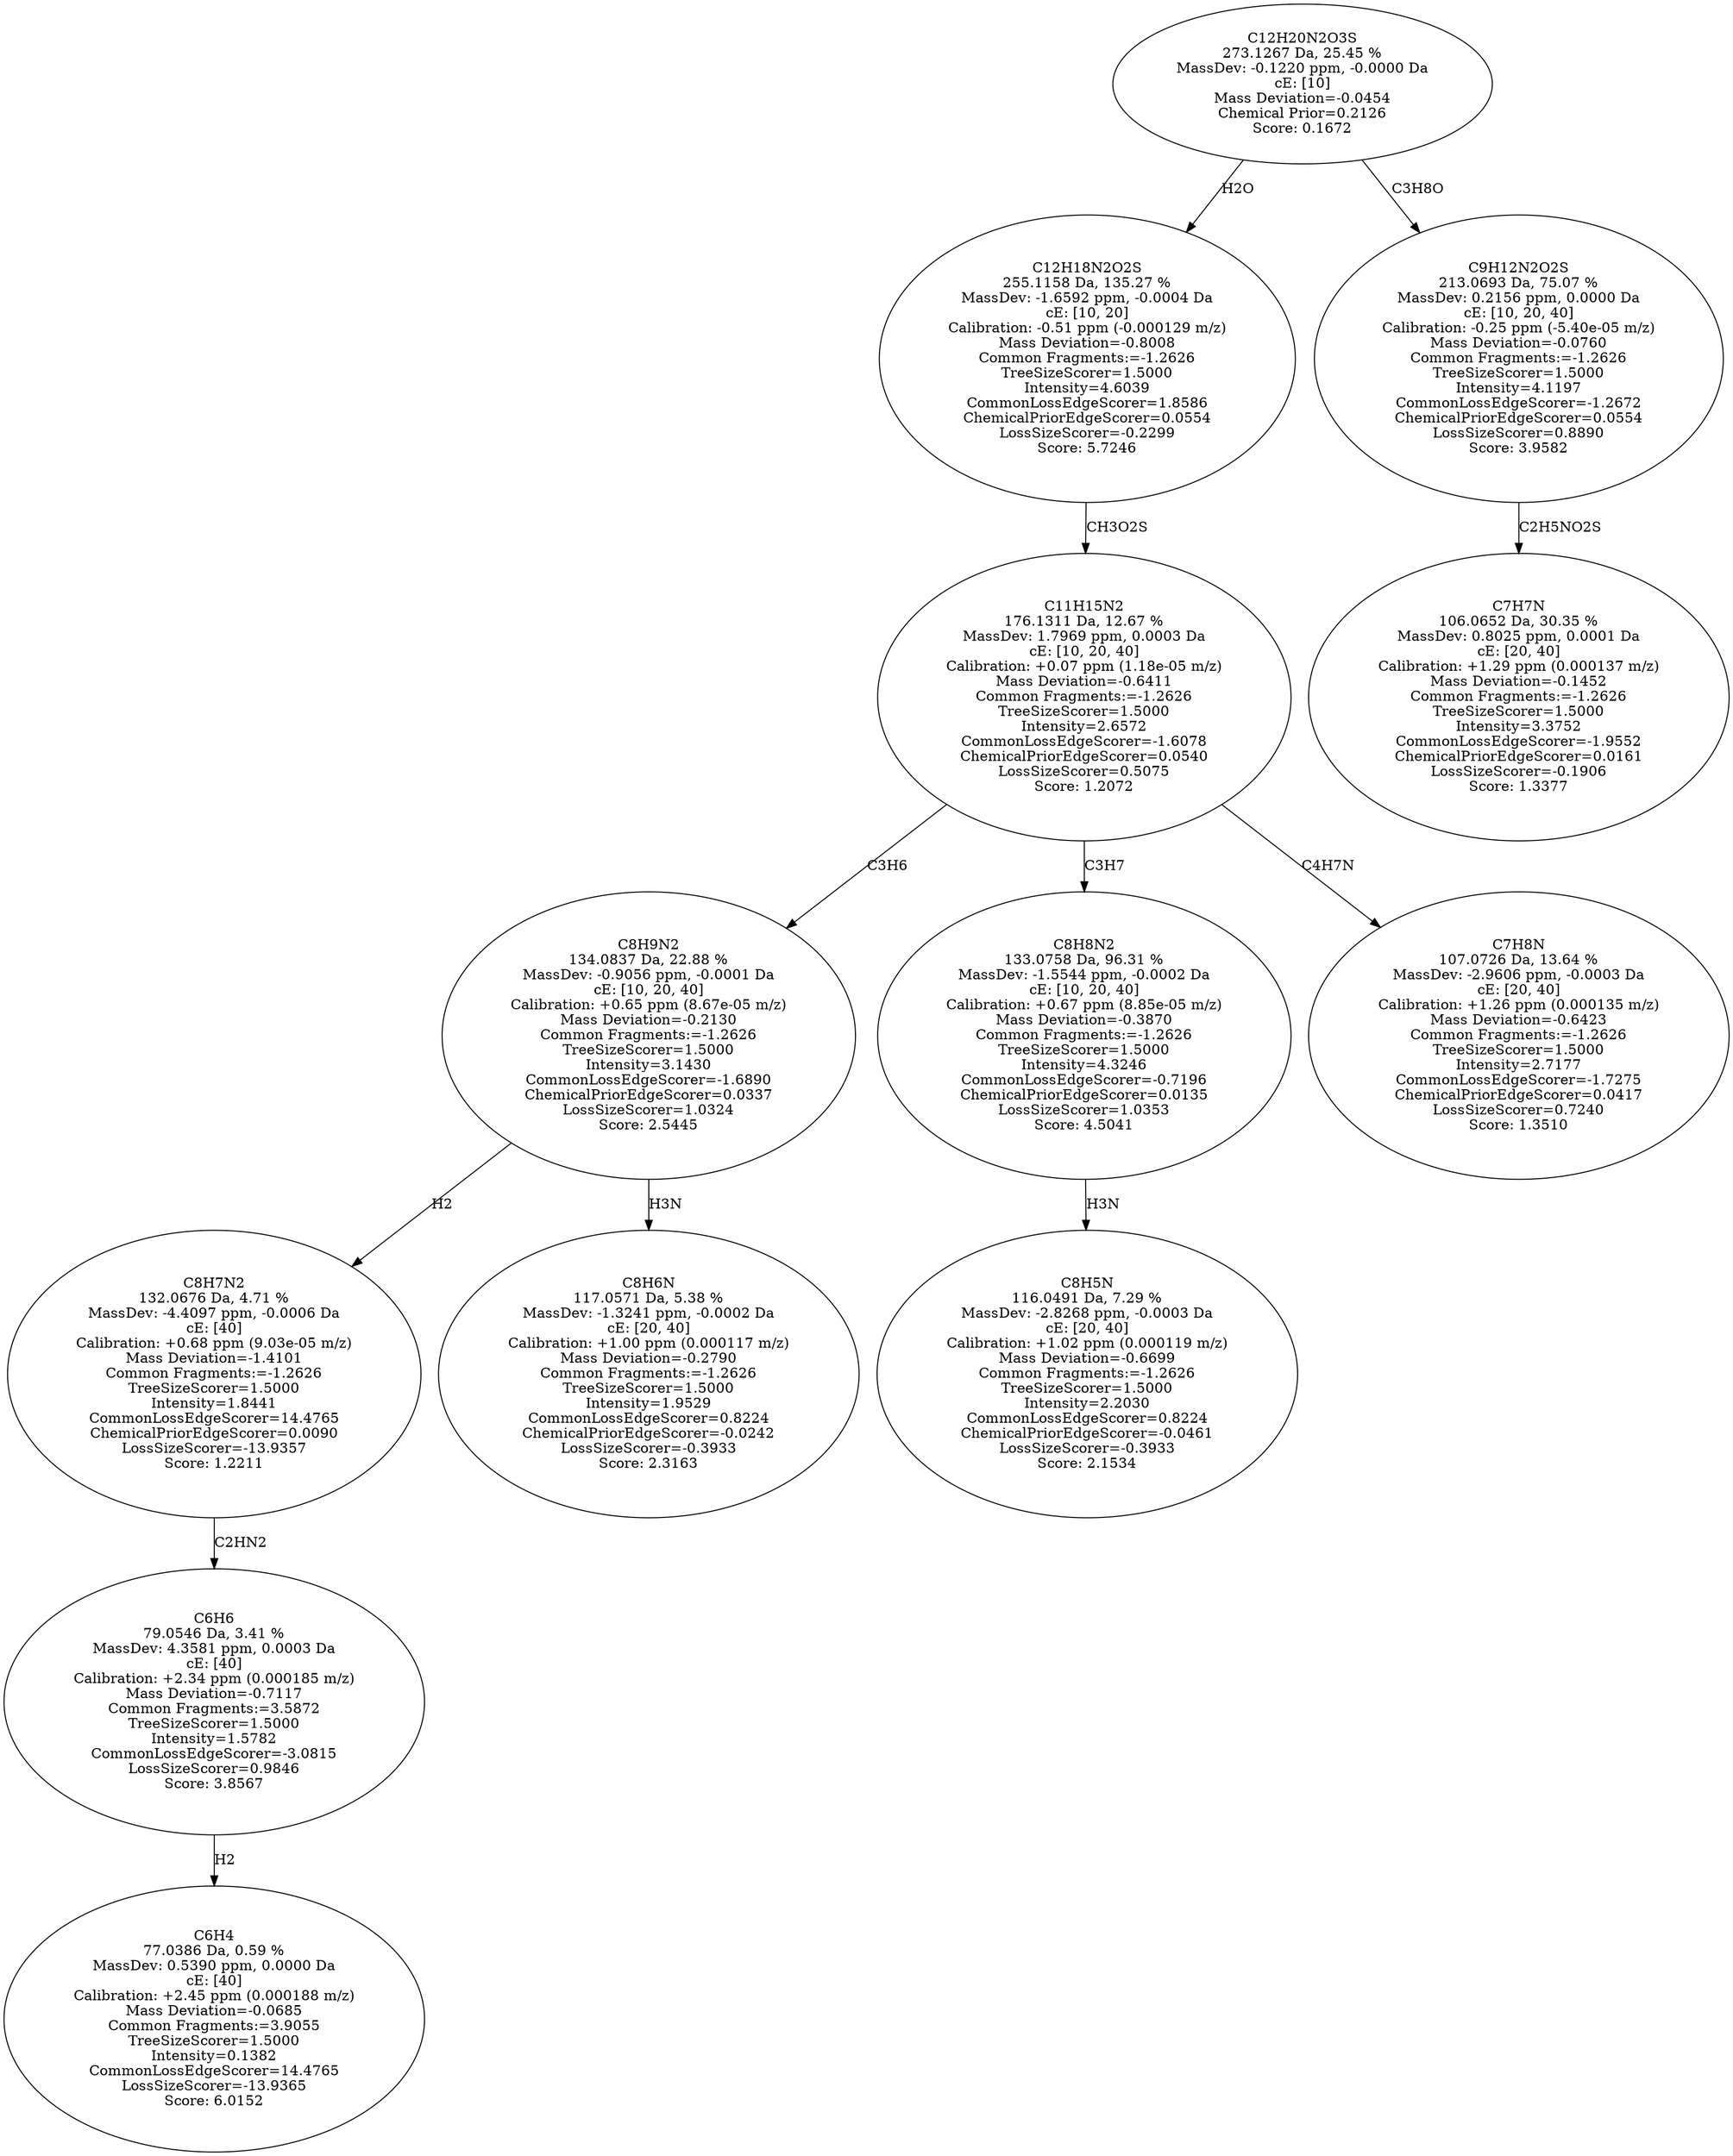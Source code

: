strict digraph {
v1 [label="C6H4\n77.0386 Da, 0.59 %\nMassDev: 0.5390 ppm, 0.0000 Da\ncE: [40]\nCalibration: +2.45 ppm (0.000188 m/z)\nMass Deviation=-0.0685\nCommon Fragments:=3.9055\nTreeSizeScorer=1.5000\nIntensity=0.1382\nCommonLossEdgeScorer=14.4765\nLossSizeScorer=-13.9365\nScore: 6.0152"];
v2 [label="C6H6\n79.0546 Da, 3.41 %\nMassDev: 4.3581 ppm, 0.0003 Da\ncE: [40]\nCalibration: +2.34 ppm (0.000185 m/z)\nMass Deviation=-0.7117\nCommon Fragments:=3.5872\nTreeSizeScorer=1.5000\nIntensity=1.5782\nCommonLossEdgeScorer=-3.0815\nLossSizeScorer=0.9846\nScore: 3.8567"];
v3 [label="C8H7N2\n132.0676 Da, 4.71 %\nMassDev: -4.4097 ppm, -0.0006 Da\ncE: [40]\nCalibration: +0.68 ppm (9.03e-05 m/z)\nMass Deviation=-1.4101\nCommon Fragments:=-1.2626\nTreeSizeScorer=1.5000\nIntensity=1.8441\nCommonLossEdgeScorer=14.4765\nChemicalPriorEdgeScorer=0.0090\nLossSizeScorer=-13.9357\nScore: 1.2211"];
v4 [label="C8H6N\n117.0571 Da, 5.38 %\nMassDev: -1.3241 ppm, -0.0002 Da\ncE: [20, 40]\nCalibration: +1.00 ppm (0.000117 m/z)\nMass Deviation=-0.2790\nCommon Fragments:=-1.2626\nTreeSizeScorer=1.5000\nIntensity=1.9529\nCommonLossEdgeScorer=0.8224\nChemicalPriorEdgeScorer=-0.0242\nLossSizeScorer=-0.3933\nScore: 2.3163"];
v5 [label="C8H9N2\n134.0837 Da, 22.88 %\nMassDev: -0.9056 ppm, -0.0001 Da\ncE: [10, 20, 40]\nCalibration: +0.65 ppm (8.67e-05 m/z)\nMass Deviation=-0.2130\nCommon Fragments:=-1.2626\nTreeSizeScorer=1.5000\nIntensity=3.1430\nCommonLossEdgeScorer=-1.6890\nChemicalPriorEdgeScorer=0.0337\nLossSizeScorer=1.0324\nScore: 2.5445"];
v6 [label="C8H5N\n116.0491 Da, 7.29 %\nMassDev: -2.8268 ppm, -0.0003 Da\ncE: [20, 40]\nCalibration: +1.02 ppm (0.000119 m/z)\nMass Deviation=-0.6699\nCommon Fragments:=-1.2626\nTreeSizeScorer=1.5000\nIntensity=2.2030\nCommonLossEdgeScorer=0.8224\nChemicalPriorEdgeScorer=-0.0461\nLossSizeScorer=-0.3933\nScore: 2.1534"];
v7 [label="C8H8N2\n133.0758 Da, 96.31 %\nMassDev: -1.5544 ppm, -0.0002 Da\ncE: [10, 20, 40]\nCalibration: +0.67 ppm (8.85e-05 m/z)\nMass Deviation=-0.3870\nCommon Fragments:=-1.2626\nTreeSizeScorer=1.5000\nIntensity=4.3246\nCommonLossEdgeScorer=-0.7196\nChemicalPriorEdgeScorer=0.0135\nLossSizeScorer=1.0353\nScore: 4.5041"];
v8 [label="C7H8N\n107.0726 Da, 13.64 %\nMassDev: -2.9606 ppm, -0.0003 Da\ncE: [20, 40]\nCalibration: +1.26 ppm (0.000135 m/z)\nMass Deviation=-0.6423\nCommon Fragments:=-1.2626\nTreeSizeScorer=1.5000\nIntensity=2.7177\nCommonLossEdgeScorer=-1.7275\nChemicalPriorEdgeScorer=0.0417\nLossSizeScorer=0.7240\nScore: 1.3510"];
v9 [label="C11H15N2\n176.1311 Da, 12.67 %\nMassDev: 1.7969 ppm, 0.0003 Da\ncE: [10, 20, 40]\nCalibration: +0.07 ppm (1.18e-05 m/z)\nMass Deviation=-0.6411\nCommon Fragments:=-1.2626\nTreeSizeScorer=1.5000\nIntensity=2.6572\nCommonLossEdgeScorer=-1.6078\nChemicalPriorEdgeScorer=0.0540\nLossSizeScorer=0.5075\nScore: 1.2072"];
v10 [label="C12H18N2O2S\n255.1158 Da, 135.27 %\nMassDev: -1.6592 ppm, -0.0004 Da\ncE: [10, 20]\nCalibration: -0.51 ppm (-0.000129 m/z)\nMass Deviation=-0.8008\nCommon Fragments:=-1.2626\nTreeSizeScorer=1.5000\nIntensity=4.6039\nCommonLossEdgeScorer=1.8586\nChemicalPriorEdgeScorer=0.0554\nLossSizeScorer=-0.2299\nScore: 5.7246"];
v11 [label="C7H7N\n106.0652 Da, 30.35 %\nMassDev: 0.8025 ppm, 0.0001 Da\ncE: [20, 40]\nCalibration: +1.29 ppm (0.000137 m/z)\nMass Deviation=-0.1452\nCommon Fragments:=-1.2626\nTreeSizeScorer=1.5000\nIntensity=3.3752\nCommonLossEdgeScorer=-1.9552\nChemicalPriorEdgeScorer=0.0161\nLossSizeScorer=-0.1906\nScore: 1.3377"];
v12 [label="C9H12N2O2S\n213.0693 Da, 75.07 %\nMassDev: 0.2156 ppm, 0.0000 Da\ncE: [10, 20, 40]\nCalibration: -0.25 ppm (-5.40e-05 m/z)\nMass Deviation=-0.0760\nCommon Fragments:=-1.2626\nTreeSizeScorer=1.5000\nIntensity=4.1197\nCommonLossEdgeScorer=-1.2672\nChemicalPriorEdgeScorer=0.0554\nLossSizeScorer=0.8890\nScore: 3.9582"];
v13 [label="C12H20N2O3S\n273.1267 Da, 25.45 %\nMassDev: -0.1220 ppm, -0.0000 Da\ncE: [10]\nMass Deviation=-0.0454\nChemical Prior=0.2126\nScore: 0.1672"];
v2 -> v1 [label="H2"];
v3 -> v2 [label="C2HN2"];
v5 -> v3 [label="H2"];
v5 -> v4 [label="H3N"];
v9 -> v5 [label="C3H6"];
v7 -> v6 [label="H3N"];
v9 -> v7 [label="C3H7"];
v9 -> v8 [label="C4H7N"];
v10 -> v9 [label="CH3O2S"];
v13 -> v10 [label="H2O"];
v12 -> v11 [label="C2H5NO2S"];
v13 -> v12 [label="C3H8O"];
}